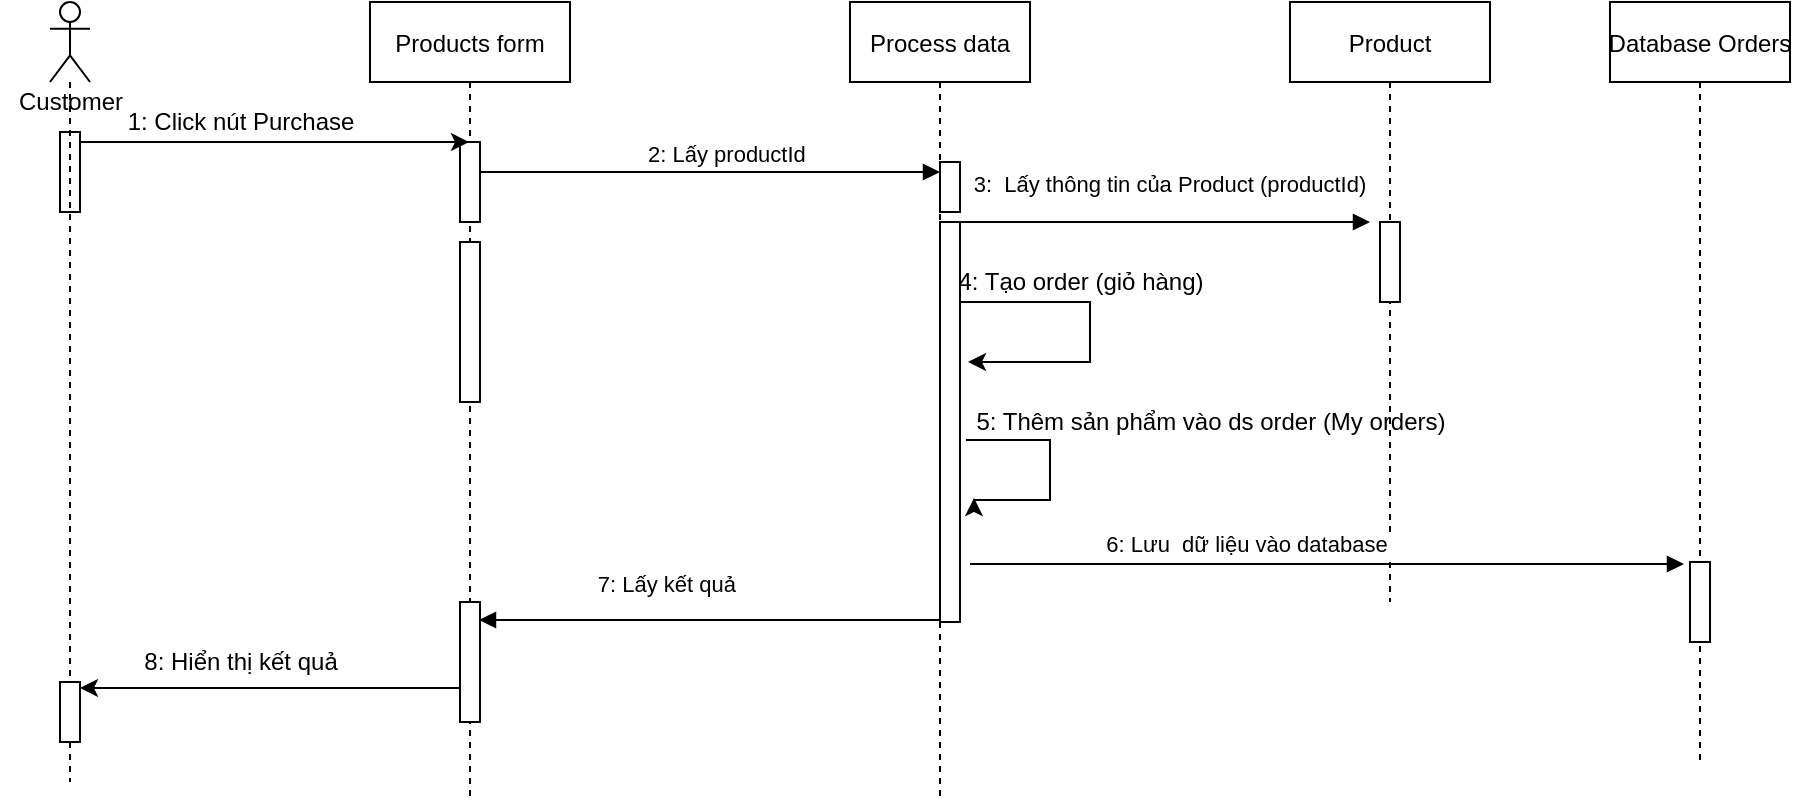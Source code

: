 <mxfile version="14.7.6" type="github">
  <diagram id="kgpKYQtTHZ0yAKxKKP6v" name="Page-1">
    <mxGraphModel dx="1342" dy="525" grid="1" gridSize="10" guides="1" tooltips="1" connect="1" arrows="1" fold="1" page="1" pageScale="1" pageWidth="850" pageHeight="1100" math="0" shadow="0">
      <root>
        <mxCell id="0" />
        <mxCell id="1" parent="0" />
        <mxCell id="3nuBFxr9cyL0pnOWT2aG-1" value="Products form" style="shape=umlLifeline;perimeter=lifelinePerimeter;container=1;collapsible=0;recursiveResize=0;rounded=0;shadow=0;strokeWidth=1;" parent="1" vertex="1">
          <mxGeometry x="190" y="80" width="100" height="400" as="geometry" />
        </mxCell>
        <mxCell id="3nuBFxr9cyL0pnOWT2aG-2" value="" style="points=[];perimeter=orthogonalPerimeter;rounded=0;shadow=0;strokeWidth=1;" parent="3nuBFxr9cyL0pnOWT2aG-1" vertex="1">
          <mxGeometry x="45" y="70" width="10" height="40" as="geometry" />
        </mxCell>
        <mxCell id="3nuBFxr9cyL0pnOWT2aG-4" value="" style="points=[];perimeter=orthogonalPerimeter;rounded=0;shadow=0;strokeWidth=1;" parent="3nuBFxr9cyL0pnOWT2aG-1" vertex="1">
          <mxGeometry x="45" y="120" width="10" height="80" as="geometry" />
        </mxCell>
        <mxCell id="3nuBFxr9cyL0pnOWT2aG-5" value="Process data" style="shape=umlLifeline;perimeter=lifelinePerimeter;container=1;collapsible=0;recursiveResize=0;rounded=0;shadow=0;strokeWidth=1;" parent="1" vertex="1">
          <mxGeometry x="430" y="80" width="90" height="400" as="geometry" />
        </mxCell>
        <mxCell id="3nuBFxr9cyL0pnOWT2aG-8" value="2: Lấy productId " style="verticalAlign=bottom;endArrow=block;entryX=0;entryY=0;shadow=0;strokeWidth=1;" parent="1" source="3nuBFxr9cyL0pnOWT2aG-2" edge="1">
          <mxGeometry x="0.087" relative="1" as="geometry">
            <mxPoint x="275" y="160" as="sourcePoint" />
            <mxPoint x="475" y="165.0" as="targetPoint" />
            <Array as="points">
              <mxPoint x="460" y="165" />
            </Array>
            <mxPoint as="offset" />
          </mxGeometry>
        </mxCell>
        <mxCell id="JpvdNjr_1IVaPtM_f79X-4" value="" style="edgeStyle=orthogonalEdgeStyle;rounded=0;orthogonalLoop=1;jettySize=auto;html=1;" edge="1" parent="1" source="JpvdNjr_1IVaPtM_f79X-3" target="3nuBFxr9cyL0pnOWT2aG-1">
          <mxGeometry relative="1" as="geometry">
            <Array as="points">
              <mxPoint x="70" y="150" />
              <mxPoint x="70" y="150" />
            </Array>
          </mxGeometry>
        </mxCell>
        <mxCell id="JpvdNjr_1IVaPtM_f79X-3" value="" style="html=1;points=[];perimeter=orthogonalPerimeter;" vertex="1" parent="1">
          <mxGeometry x="35" y="145" width="10" height="40" as="geometry" />
        </mxCell>
        <mxCell id="JpvdNjr_1IVaPtM_f79X-5" value="1: Click nút Purchase" style="text;html=1;align=center;verticalAlign=middle;resizable=0;points=[];autosize=1;strokeColor=none;" vertex="1" parent="1">
          <mxGeometry x="60" y="130" width="130" height="20" as="geometry" />
        </mxCell>
        <mxCell id="JpvdNjr_1IVaPtM_f79X-7" value="Product" style="shape=umlLifeline;perimeter=lifelinePerimeter;container=1;collapsible=0;recursiveResize=0;rounded=0;shadow=0;strokeWidth=1;" vertex="1" parent="1">
          <mxGeometry x="650" y="80" width="100" height="300" as="geometry" />
        </mxCell>
        <mxCell id="JpvdNjr_1IVaPtM_f79X-8" value="" style="points=[];perimeter=orthogonalPerimeter;rounded=0;shadow=0;strokeWidth=1;" vertex="1" parent="JpvdNjr_1IVaPtM_f79X-7">
          <mxGeometry x="45" y="110" width="10" height="40" as="geometry" />
        </mxCell>
        <mxCell id="JpvdNjr_1IVaPtM_f79X-22" value="3:  Lấy thông tin của Product (productId)" style="verticalAlign=bottom;endArrow=block;shadow=0;strokeWidth=1;" edge="1" parent="1">
          <mxGeometry x="0.024" y="10" relative="1" as="geometry">
            <mxPoint x="485" y="190" as="sourcePoint" />
            <mxPoint x="690" y="190" as="targetPoint" />
            <mxPoint as="offset" />
          </mxGeometry>
        </mxCell>
        <mxCell id="JpvdNjr_1IVaPtM_f79X-28" style="edgeStyle=orthogonalEdgeStyle;rounded=0;orthogonalLoop=1;jettySize=auto;html=1;" edge="1" parent="1" source="JpvdNjr_1IVaPtM_f79X-23">
          <mxGeometry relative="1" as="geometry">
            <mxPoint x="489" y="260" as="targetPoint" />
            <Array as="points">
              <mxPoint x="550" y="230" />
              <mxPoint x="550" y="260" />
            </Array>
          </mxGeometry>
        </mxCell>
        <mxCell id="JpvdNjr_1IVaPtM_f79X-23" value="" style="html=1;points=[];perimeter=orthogonalPerimeter;" vertex="1" parent="1">
          <mxGeometry x="475" y="190" width="10" height="200" as="geometry" />
        </mxCell>
        <mxCell id="JpvdNjr_1IVaPtM_f79X-25" value="" style="shape=umlLifeline;participant=umlActor;perimeter=lifelinePerimeter;whiteSpace=wrap;html=1;container=1;collapsible=0;recursiveResize=0;verticalAlign=top;spacingTop=36;outlineConnect=0;direction=south;rotation=-90;" vertex="1" parent="1">
          <mxGeometry x="-155" y="265" width="390" height="20" as="geometry" />
        </mxCell>
        <mxCell id="JpvdNjr_1IVaPtM_f79X-26" value="Customer" style="text;html=1;align=center;verticalAlign=middle;resizable=0;points=[];autosize=1;strokeColor=none;" vertex="1" parent="1">
          <mxGeometry x="5" y="120" width="70" height="20" as="geometry" />
        </mxCell>
        <mxCell id="JpvdNjr_1IVaPtM_f79X-27" value="" style="html=1;points=[];perimeter=orthogonalPerimeter;" vertex="1" parent="1">
          <mxGeometry x="475" y="160" width="10" height="25" as="geometry" />
        </mxCell>
        <mxCell id="JpvdNjr_1IVaPtM_f79X-29" value="4: Tạo order (giỏ hàng)" style="text;html=1;align=center;verticalAlign=middle;resizable=0;points=[];autosize=1;strokeColor=none;" vertex="1" parent="1">
          <mxGeometry x="475" y="210" width="140" height="20" as="geometry" />
        </mxCell>
        <mxCell id="JpvdNjr_1IVaPtM_f79X-30" style="edgeStyle=orthogonalEdgeStyle;rounded=0;orthogonalLoop=1;jettySize=auto;html=1;" edge="1" parent="1">
          <mxGeometry relative="1" as="geometry">
            <mxPoint x="488" y="299" as="sourcePoint" />
            <mxPoint x="492" y="328" as="targetPoint" />
            <Array as="points">
              <mxPoint x="530" y="299" />
              <mxPoint x="530" y="329" />
            </Array>
          </mxGeometry>
        </mxCell>
        <mxCell id="JpvdNjr_1IVaPtM_f79X-31" value="5: Thêm sản phẩm vào ds order (My orders)" style="text;html=1;align=center;verticalAlign=middle;resizable=0;points=[];autosize=1;strokeColor=none;" vertex="1" parent="1">
          <mxGeometry x="485" y="280" width="250" height="20" as="geometry" />
        </mxCell>
        <mxCell id="JpvdNjr_1IVaPtM_f79X-32" value="Database Orders" style="shape=umlLifeline;perimeter=lifelinePerimeter;container=1;collapsible=0;recursiveResize=0;rounded=0;shadow=0;strokeWidth=1;" vertex="1" parent="1">
          <mxGeometry x="810" y="80" width="90" height="380" as="geometry" />
        </mxCell>
        <mxCell id="JpvdNjr_1IVaPtM_f79X-34" value="6: Lưu  dữ liệu vào database " style="verticalAlign=bottom;endArrow=block;shadow=0;strokeWidth=1;entryX=-0.3;entryY=0.025;entryDx=0;entryDy=0;entryPerimeter=0;" edge="1" parent="1" target="JpvdNjr_1IVaPtM_f79X-33">
          <mxGeometry x="-0.216" y="1" relative="1" as="geometry">
            <mxPoint x="490" y="361" as="sourcePoint" />
            <mxPoint x="860" y="360" as="targetPoint" />
            <mxPoint as="offset" />
          </mxGeometry>
        </mxCell>
        <mxCell id="JpvdNjr_1IVaPtM_f79X-33" value="" style="points=[];perimeter=orthogonalPerimeter;rounded=0;shadow=0;strokeWidth=1;" vertex="1" parent="1">
          <mxGeometry x="850" y="360" width="10" height="40" as="geometry" />
        </mxCell>
        <mxCell id="JpvdNjr_1IVaPtM_f79X-39" style="edgeStyle=orthogonalEdgeStyle;rounded=0;orthogonalLoop=1;jettySize=auto;html=1;entryX=1;entryY=0.65;entryDx=0;entryDy=0;entryPerimeter=0;" edge="1" parent="1">
          <mxGeometry relative="1" as="geometry">
            <mxPoint x="45" y="423" as="targetPoint" />
            <mxPoint x="235" y="407" as="sourcePoint" />
            <Array as="points">
              <mxPoint x="235" y="423" />
            </Array>
          </mxGeometry>
        </mxCell>
        <mxCell id="JpvdNjr_1IVaPtM_f79X-35" value="" style="html=1;points=[];perimeter=orthogonalPerimeter;" vertex="1" parent="1">
          <mxGeometry x="235" y="380" width="10" height="60" as="geometry" />
        </mxCell>
        <mxCell id="JpvdNjr_1IVaPtM_f79X-37" value="7: Lấy kết quả " style="verticalAlign=bottom;endArrow=block;shadow=0;strokeWidth=1;" edge="1" parent="1">
          <mxGeometry x="0.171" y="-9" relative="1" as="geometry">
            <mxPoint x="475" y="389" as="sourcePoint" />
            <mxPoint x="244.5" y="389" as="targetPoint" />
            <mxPoint as="offset" />
            <Array as="points">
              <mxPoint x="360" y="389" />
            </Array>
          </mxGeometry>
        </mxCell>
        <mxCell id="JpvdNjr_1IVaPtM_f79X-38" value="" style="html=1;points=[];perimeter=orthogonalPerimeter;" vertex="1" parent="1">
          <mxGeometry x="35" y="420" width="10" height="30" as="geometry" />
        </mxCell>
        <mxCell id="JpvdNjr_1IVaPtM_f79X-40" value="8: Hiển thị kết quả" style="text;html=1;align=center;verticalAlign=middle;resizable=0;points=[];autosize=1;strokeColor=none;" vertex="1" parent="1">
          <mxGeometry x="70" y="400" width="110" height="20" as="geometry" />
        </mxCell>
      </root>
    </mxGraphModel>
  </diagram>
</mxfile>

